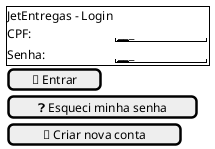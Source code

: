 @startsalt
{
{+
  JetEntregas - Login
  
  CPF:      | "___________"
  Senha:    | "___________"
}

[ 🔐 Entrar ]
[ ❓ Esqueci minha senha ]
[ 📝 Criar nova conta ]
}
@endsalt

